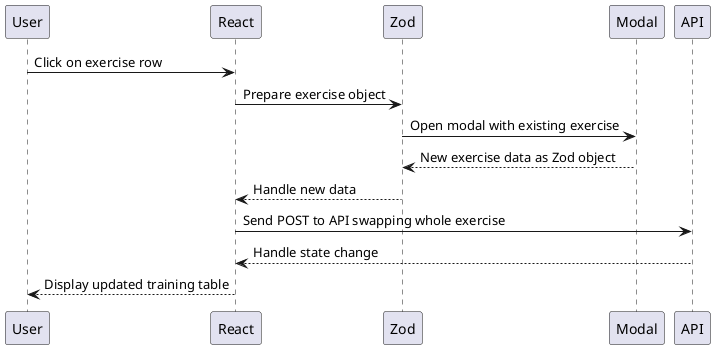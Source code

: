 @startuml

participant User as u
participant React as r
participant Zod as z
participant Modal as m
participant API as a

u-> r: Click on exercise row
r -> z: Prepare exercise object
z -> m: Open modal with existing exercise
m --> z: New exercise data as Zod object
z --> r: Handle new data
r -> a: Send POST to API swapping whole exercise
a --> r: Handle state change
r --> u: Display updated training table

@enduml